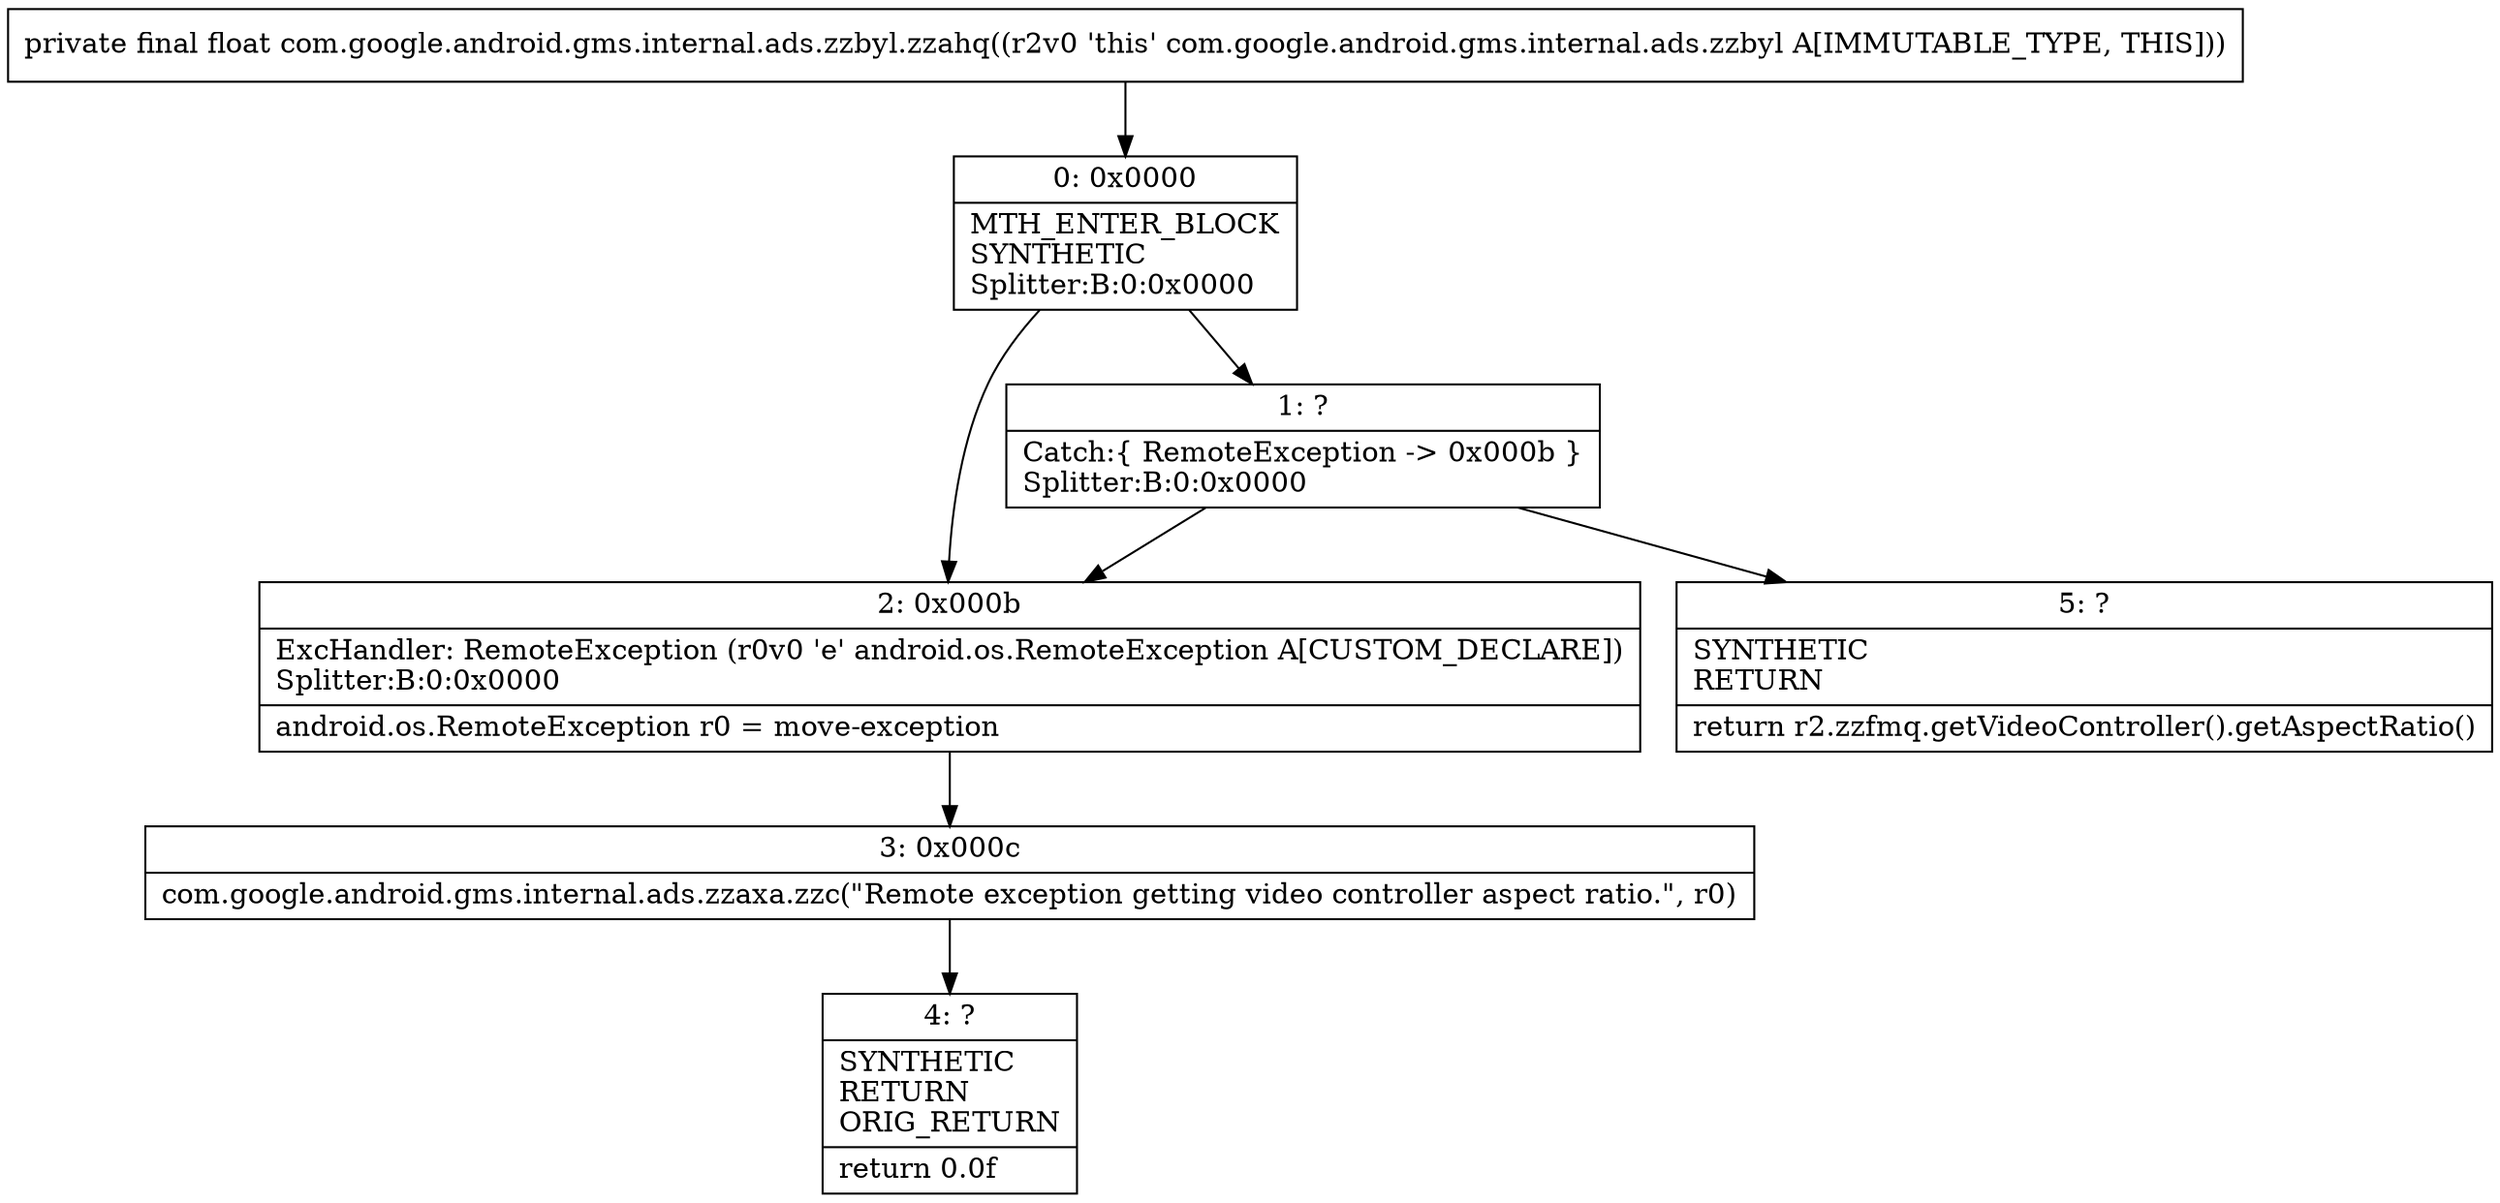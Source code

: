 digraph "CFG forcom.google.android.gms.internal.ads.zzbyl.zzahq()F" {
Node_0 [shape=record,label="{0\:\ 0x0000|MTH_ENTER_BLOCK\lSYNTHETIC\lSplitter:B:0:0x0000\l}"];
Node_1 [shape=record,label="{1\:\ ?|Catch:\{ RemoteException \-\> 0x000b \}\lSplitter:B:0:0x0000\l}"];
Node_2 [shape=record,label="{2\:\ 0x000b|ExcHandler: RemoteException (r0v0 'e' android.os.RemoteException A[CUSTOM_DECLARE])\lSplitter:B:0:0x0000\l|android.os.RemoteException r0 = move\-exception\l}"];
Node_3 [shape=record,label="{3\:\ 0x000c|com.google.android.gms.internal.ads.zzaxa.zzc(\"Remote exception getting video controller aspect ratio.\", r0)\l}"];
Node_4 [shape=record,label="{4\:\ ?|SYNTHETIC\lRETURN\lORIG_RETURN\l|return 0.0f\l}"];
Node_5 [shape=record,label="{5\:\ ?|SYNTHETIC\lRETURN\l|return r2.zzfmq.getVideoController().getAspectRatio()\l}"];
MethodNode[shape=record,label="{private final float com.google.android.gms.internal.ads.zzbyl.zzahq((r2v0 'this' com.google.android.gms.internal.ads.zzbyl A[IMMUTABLE_TYPE, THIS])) }"];
MethodNode -> Node_0;
Node_0 -> Node_1;
Node_0 -> Node_2;
Node_1 -> Node_2;
Node_1 -> Node_5;
Node_2 -> Node_3;
Node_3 -> Node_4;
}

